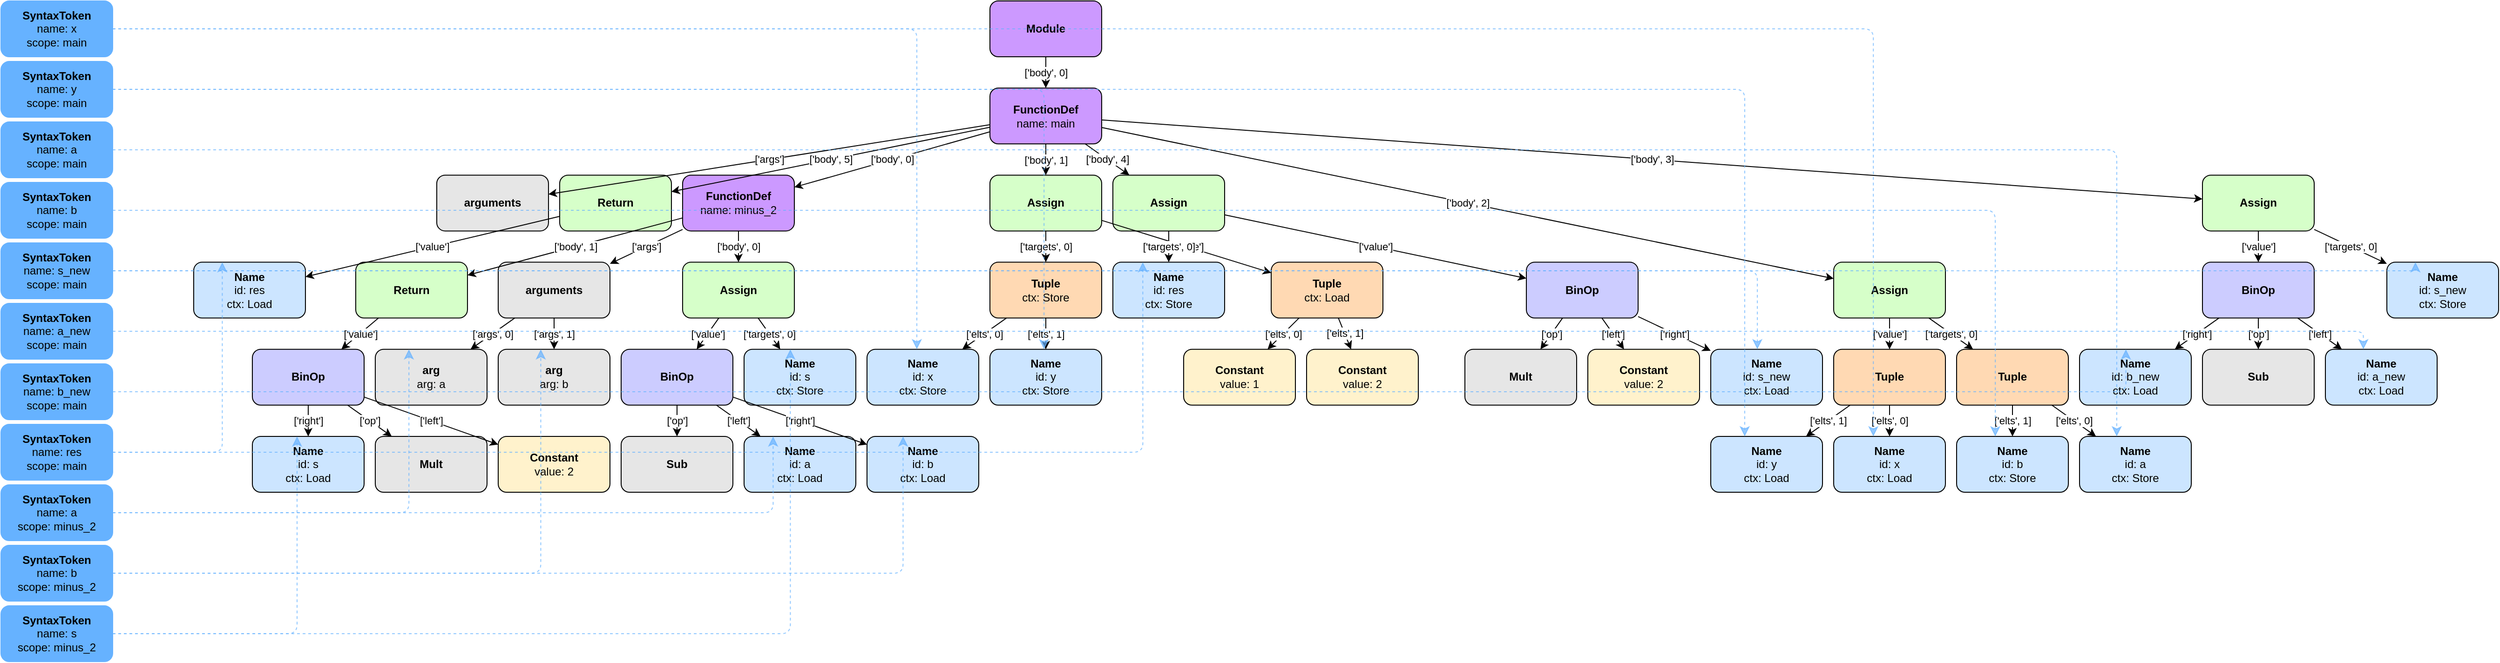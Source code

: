 <?xml version="1.0" ?>
<mxfile>
	<diagram id="code-graph" name="Page-1">
		<mxGraphModel dx="422" dy="816" grid="1" gridSize="10" guides="1" tooltips="1" connect="1" arrows="1" fold="1" page="1" pageScale="1" pageWidth="850" pageHeight="1100" math="0" shadow="0">
			<root>
				<mxCell id="0"/>
				<mxCell id="1" parent="0"/>
				<mxCell id="6088987344" value="&lt;b&gt;Module&lt;/b&gt;" style="whiteSpace=wrap;html=1;rounded=1;fillColor=#CC99FF;strokeColor=#000000" parent="1" vertex="1">
					<mxGeometry x="911.98" y="0.0" width="120" height="60" as="geometry"/>
				</mxCell>
				<mxCell id="6088990608" value="&lt;b&gt;FunctionDef&lt;/b&gt;&lt;br&gt;name: main" style="whiteSpace=wrap;html=1;rounded=1;fillColor=#CC99FF;strokeColor=#000000" parent="1" vertex="1">
					<mxGeometry x="911.98" y="93.6" width="120" height="60" as="geometry"/>
				</mxCell>
				<mxCell id="6088994016" value="&lt;b&gt;arguments&lt;/b&gt;" style="whiteSpace=wrap;html=1;rounded=1;fillColor=#E6E6E6;strokeColor=#000000" parent="1" vertex="1">
					<mxGeometry x="317.98" y="187.2" width="120" height="60" as="geometry"/>
				</mxCell>
				<mxCell id="6088994160" value="&lt;b&gt;FunctionDef&lt;/b&gt;&lt;br&gt;name: minus_2" style="whiteSpace=wrap;html=1;rounded=1;fillColor=#CC99FF;strokeColor=#000000" parent="1" vertex="1">
					<mxGeometry x="581.98" y="187.2" width="120" height="60" as="geometry"/>
				</mxCell>
				<mxCell id="6088987488" value="&lt;b&gt;arguments&lt;/b&gt;" style="whiteSpace=wrap;html=1;rounded=1;fillColor=#E6E6E6;strokeColor=#000000" parent="1" vertex="1">
					<mxGeometry x="383.98" y="280.8" width="120" height="60" as="geometry"/>
				</mxCell>
				<mxCell id="6088994832" value="&lt;b&gt;arg&lt;/b&gt;&lt;br&gt;arg: a" style="whiteSpace=wrap;html=1;rounded=1;fillColor=#E6E6E6;strokeColor=#000000" parent="1" vertex="1">
					<mxGeometry x="251.98" y="374.4" width="120" height="60" as="geometry"/>
				</mxCell>
				<mxCell id="6088988880" value="&lt;b&gt;arg&lt;/b&gt;&lt;br&gt;arg: b" style="whiteSpace=wrap;html=1;rounded=1;fillColor=#E6E6E6;strokeColor=#000000" parent="1" vertex="1">
					<mxGeometry x="383.98" y="374.4" width="120" height="60" as="geometry"/>
				</mxCell>
				<mxCell id="6088991040" value="&lt;b&gt;Assign&lt;/b&gt;" style="whiteSpace=wrap;html=1;rounded=1;fillColor=#D6FFC9;strokeColor=#000000" parent="1" vertex="1">
					<mxGeometry x="581.98" y="280.8" width="120" height="60" as="geometry"/>
				</mxCell>
				<mxCell id="6088989360" value="&lt;b&gt;Name&lt;/b&gt;&lt;br&gt;id: s&lt;br&gt;ctx: Store" style="whiteSpace=wrap;html=1;rounded=1;fillColor=#CCE5FF;strokeColor=#000000" parent="1" vertex="1">
					<mxGeometry x="647.98" y="374.4" width="120" height="60" as="geometry"/>
				</mxCell>
				<mxCell id="6088988448" value="&lt;b&gt;BinOp&lt;/b&gt;" style="whiteSpace=wrap;html=1;rounded=1;fillColor=#CCCCFF;strokeColor=#000000" parent="1" vertex="1">
					<mxGeometry x="515.98" y="374.4" width="120" height="60" as="geometry"/>
				</mxCell>
				<mxCell id="6088992672" value="&lt;b&gt;Name&lt;/b&gt;&lt;br&gt;id: a&lt;br&gt;ctx: Load" style="whiteSpace=wrap;html=1;rounded=1;fillColor=#CCE5FF;strokeColor=#000000" parent="1" vertex="1">
					<mxGeometry x="647.98" y="468.0" width="120" height="60" as="geometry"/>
				</mxCell>
				<mxCell id="6088987872" value="&lt;b&gt;Sub&lt;/b&gt;" style="whiteSpace=wrap;html=1;rounded=1;fillColor=#E6E6E6;strokeColor=#000000" parent="1" vertex="1">
					<mxGeometry x="515.98" y="468.0" width="120" height="60" as="geometry"/>
				</mxCell>
				<mxCell id="6088991664" value="&lt;b&gt;Name&lt;/b&gt;&lt;br&gt;id: b&lt;br&gt;ctx: Load" style="whiteSpace=wrap;html=1;rounded=1;fillColor=#CCE5FF;strokeColor=#000000" parent="1" vertex="1">
					<mxGeometry x="779.98" y="468.0" width="120" height="60" as="geometry"/>
				</mxCell>
				<mxCell id="6088988928" value="&lt;b&gt;Return&lt;/b&gt;" style="whiteSpace=wrap;html=1;rounded=1;fillColor=#D6FFC9;strokeColor=#000000" parent="1" vertex="1">
					<mxGeometry x="230.98" y="280.8" width="120" height="60" as="geometry"/>
				</mxCell>
				<mxCell id="6088987584" value="&lt;b&gt;BinOp&lt;/b&gt;" style="whiteSpace=wrap;html=1;rounded=1;fillColor=#CCCCFF;strokeColor=#000000" parent="1" vertex="1">
					<mxGeometry x="119.98" y="374.4" width="120" height="60" as="geometry"/>
				</mxCell>
				<mxCell id="6088992384" value="&lt;b&gt;Constant&lt;/b&gt;&lt;br&gt;value: 2" style="whiteSpace=wrap;html=1;rounded=1;fillColor=#FFF2CC;strokeColor=#000000" parent="1" vertex="1">
					<mxGeometry x="383.98" y="468.0" width="120" height="60" as="geometry"/>
				</mxCell>
				<mxCell id="6091150320" value="&lt;b&gt;Mult&lt;/b&gt;" style="whiteSpace=wrap;html=1;rounded=1;fillColor=#E6E6E6;strokeColor=#000000" parent="1" vertex="1">
					<mxGeometry x="251.98" y="468.0" width="120" height="60" as="geometry"/>
				</mxCell>
				<mxCell id="6088989408" value="&lt;b&gt;Name&lt;/b&gt;&lt;br&gt;id: s&lt;br&gt;ctx: Load" style="whiteSpace=wrap;html=1;rounded=1;fillColor=#CCE5FF;strokeColor=#000000" parent="1" vertex="1">
					<mxGeometry x="119.98" y="468.0" width="120" height="60" as="geometry"/>
				</mxCell>
				<mxCell id="6088994784" value="&lt;b&gt;Assign&lt;/b&gt;" style="whiteSpace=wrap;html=1;rounded=1;fillColor=#D6FFC9;strokeColor=#000000" parent="1" vertex="1">
					<mxGeometry x="911.98" y="187.2" width="120" height="60" as="geometry"/>
				</mxCell>
				<mxCell id="6088994880" value="&lt;b&gt;Tuple&lt;/b&gt;&lt;br&gt;ctx: Store" style="whiteSpace=wrap;html=1;rounded=1;fillColor=#FFD9B3;strokeColor=#000000" parent="1" vertex="1">
					<mxGeometry x="911.98" y="280.8" width="120" height="60" as="geometry"/>
				</mxCell>
				<mxCell id="6090391168" value="&lt;b&gt;Name&lt;/b&gt;&lt;br&gt;id: x&lt;br&gt;ctx: Store" style="whiteSpace=wrap;html=1;rounded=1;fillColor=#CCE5FF;strokeColor=#000000" parent="1" vertex="1">
					<mxGeometry x="779.98" y="374.4" width="120" height="60" as="geometry"/>
				</mxCell>
				<mxCell id="6090390784" value="&lt;b&gt;Name&lt;/b&gt;&lt;br&gt;id: y&lt;br&gt;ctx: Store" style="whiteSpace=wrap;html=1;rounded=1;fillColor=#CCE5FF;strokeColor=#000000" parent="1" vertex="1">
					<mxGeometry x="911.98" y="374.4" width="120" height="60" as="geometry"/>
				</mxCell>
				<mxCell id="6088988784" value="&lt;b&gt;Tuple&lt;/b&gt;&lt;br&gt;ctx: Load" style="whiteSpace=wrap;html=1;rounded=1;fillColor=#FFD9B3;strokeColor=#000000" parent="1" vertex="1">
					<mxGeometry x="1214.0" y="280.8" width="120" height="60" as="geometry"/>
				</mxCell>
				<mxCell id="6090389296" value="&lt;b&gt;Constant&lt;/b&gt;&lt;br&gt;value: 1" style="whiteSpace=wrap;html=1;rounded=1;fillColor=#FFF2CC;strokeColor=#000000" parent="1" vertex="1">
					<mxGeometry x="1120.0" y="374.4" width="120" height="60" as="geometry"/>
				</mxCell>
				<mxCell id="6090390640" value="&lt;b&gt;Constant&lt;/b&gt;&lt;br&gt;value: 2" style="whiteSpace=wrap;html=1;rounded=1;fillColor=#FFF2CC;strokeColor=#000000" parent="1" vertex="1">
					<mxGeometry x="1252.0" y="374.4" width="120" height="60" as="geometry"/>
				</mxCell>
				<mxCell id="6099188128" value="&lt;b&gt;Assign&lt;/b&gt;" style="whiteSpace=wrap;html=1;rounded=1;fillColor=#D6FFC9;strokeColor=#000000" parent="1" vertex="1">
					<mxGeometry x="1818.0" y="280.8" width="120" height="60" as="geometry"/>
				</mxCell>
				<mxCell id="6102167280" value="&lt;b&gt;Tuple&lt;/b&gt;" style="whiteSpace=wrap;html=1;rounded=1;fillColor=#FFD9B3;strokeColor=#000000" parent="1" vertex="1">
					<mxGeometry x="1950.0" y="374.4" width="120" height="60" as="geometry"/>
				</mxCell>
				<mxCell id="6099188704" value="&lt;b&gt;Name&lt;/b&gt;&lt;br&gt;id: a&lt;br&gt;ctx: Store" style="whiteSpace=wrap;html=1;rounded=1;fillColor=#CCE5FF;strokeColor=#000000" parent="1" vertex="1">
					<mxGeometry x="2082.0" y="468.0" width="120" height="60" as="geometry"/>
				</mxCell>
				<mxCell id="6099188944" value="&lt;b&gt;Name&lt;/b&gt;&lt;br&gt;id: b&lt;br&gt;ctx: Store" style="whiteSpace=wrap;html=1;rounded=1;fillColor=#CCE5FF;strokeColor=#000000" parent="1" vertex="1">
					<mxGeometry x="1950.0" y="468.0" width="120" height="60" as="geometry"/>
				</mxCell>
				<mxCell id="6099188224" value="&lt;b&gt;Tuple&lt;/b&gt;" style="whiteSpace=wrap;html=1;rounded=1;fillColor=#FFD9B3;strokeColor=#000000" parent="1" vertex="1">
					<mxGeometry x="1818.0" y="374.4" width="120" height="60" as="geometry"/>
				</mxCell>
				<mxCell id="6090460704" value="&lt;b&gt;Name&lt;/b&gt;&lt;br&gt;id: x&lt;br&gt;ctx: Load" style="whiteSpace=wrap;html=1;rounded=1;fillColor=#CCE5FF;strokeColor=#000000" parent="1" vertex="1">
					<mxGeometry x="1818.0" y="468.0" width="120" height="60" as="geometry"/>
				</mxCell>
				<mxCell id="6090459552" value="&lt;b&gt;Name&lt;/b&gt;&lt;br&gt;id: y&lt;br&gt;ctx: Load" style="whiteSpace=wrap;html=1;rounded=1;fillColor=#CCE5FF;strokeColor=#000000" parent="1" vertex="1">
					<mxGeometry x="1686.0" y="468.0" width="120" height="60" as="geometry"/>
				</mxCell>
				<mxCell id="6099188608" value="&lt;b&gt;Assign&lt;/b&gt;" style="whiteSpace=wrap;html=1;rounded=1;fillColor=#D6FFC9;strokeColor=#000000" parent="1" vertex="1">
					<mxGeometry x="2214.0" y="187.2" width="120" height="60" as="geometry"/>
				</mxCell>
				<mxCell id="6099188656" value="&lt;b&gt;Name&lt;/b&gt;&lt;br&gt;id: s_new&lt;br&gt;ctx: Store" style="whiteSpace=wrap;html=1;rounded=1;fillColor=#CCE5FF;strokeColor=#000000" parent="1" vertex="1">
					<mxGeometry x="2412.0" y="280.8" width="120" height="60" as="geometry"/>
				</mxCell>
				<mxCell id="6099189280" value="&lt;b&gt;BinOp&lt;/b&gt;" style="whiteSpace=wrap;html=1;rounded=1;fillColor=#CCCCFF;strokeColor=#000000" parent="1" vertex="1">
					<mxGeometry x="2214.0" y="280.8" width="120" height="60" as="geometry"/>
				</mxCell>
				<mxCell id="6093810720" value="&lt;b&gt;Name&lt;/b&gt;&lt;br&gt;id: a_new&lt;br&gt;ctx: Load" style="whiteSpace=wrap;html=1;rounded=1;fillColor=#CCE5FF;strokeColor=#000000" parent="1" vertex="1">
					<mxGeometry x="2346.0" y="374.4" width="120" height="60" as="geometry"/>
				</mxCell>
				<mxCell id="6093809328" value="&lt;b&gt;Sub&lt;/b&gt;" style="whiteSpace=wrap;html=1;rounded=1;fillColor=#E6E6E6;strokeColor=#000000" parent="1" vertex="1">
					<mxGeometry x="2214.0" y="374.4" width="120" height="60" as="geometry"/>
				</mxCell>
				<mxCell id="5365761504" value="&lt;b&gt;Name&lt;/b&gt;&lt;br&gt;id: b_new&lt;br&gt;ctx: Load" style="whiteSpace=wrap;html=1;rounded=1;fillColor=#CCE5FF;strokeColor=#000000" parent="1" vertex="1">
					<mxGeometry x="2082.0" y="374.4" width="120" height="60" as="geometry"/>
				</mxCell>
				<mxCell id="6088988640" value="&lt;b&gt;Assign&lt;/b&gt;" style="whiteSpace=wrap;html=1;rounded=1;fillColor=#D6FFC9;strokeColor=#000000" parent="1" vertex="1">
					<mxGeometry x="1044.0" y="187.2" width="120" height="60" as="geometry"/>
				</mxCell>
				<mxCell id="6090274464" value="&lt;b&gt;Name&lt;/b&gt;&lt;br&gt;id: res&lt;br&gt;ctx: Store" style="whiteSpace=wrap;html=1;rounded=1;fillColor=#CCE5FF;strokeColor=#000000" parent="1" vertex="1">
					<mxGeometry x="1044.0" y="280.8" width="120" height="60" as="geometry"/>
				</mxCell>
				<mxCell id="5366235488" value="&lt;b&gt;BinOp&lt;/b&gt;" style="whiteSpace=wrap;html=1;rounded=1;fillColor=#CCCCFF;strokeColor=#000000" parent="1" vertex="1">
					<mxGeometry x="1488.0" y="280.8" width="120" height="60" as="geometry"/>
				</mxCell>
				<mxCell id="6093808512" value="&lt;b&gt;Constant&lt;/b&gt;&lt;br&gt;value: 2" style="whiteSpace=wrap;html=1;rounded=1;fillColor=#FFF2CC;strokeColor=#000000" parent="1" vertex="1">
					<mxGeometry x="1554.0" y="374.4" width="120" height="60" as="geometry"/>
				</mxCell>
				<mxCell id="4823540656" value="&lt;b&gt;Mult&lt;/b&gt;" style="whiteSpace=wrap;html=1;rounded=1;fillColor=#E6E6E6;strokeColor=#000000" parent="1" vertex="1">
					<mxGeometry x="1422.0" y="374.4" width="120" height="60" as="geometry"/>
				</mxCell>
				<mxCell id="5365760208" value="&lt;b&gt;Name&lt;/b&gt;&lt;br&gt;id: s_new&lt;br&gt;ctx: Load" style="whiteSpace=wrap;html=1;rounded=1;fillColor=#CCE5FF;strokeColor=#000000" parent="1" vertex="1">
					<mxGeometry x="1686.0" y="374.4" width="120" height="60" as="geometry"/>
				</mxCell>
				<mxCell id="6088988400" value="&lt;b&gt;Return&lt;/b&gt;" style="whiteSpace=wrap;html=1;rounded=1;fillColor=#D6FFC9;strokeColor=#000000" parent="1" vertex="1">
					<mxGeometry x="449.98" y="187.2" width="120" height="60" as="geometry"/>
				</mxCell>
				<mxCell id="6090460656" value="&lt;b&gt;Name&lt;/b&gt;&lt;br&gt;id: res&lt;br&gt;ctx: Load" style="whiteSpace=wrap;html=1;rounded=1;fillColor=#CCE5FF;strokeColor=#000000" parent="1" vertex="1">
					<mxGeometry x="56.981" y="280.8" width="120" height="60" as="geometry"/>
				</mxCell>
				<mxCell id="6088987344_6088990608" value="['body', 0]" style="endArrow=classic;html=1;strokeColor=#000000" parent="1" source="6088987344" target="6088990608" edge="1">
					<mxGeometry width="50" height="50" relative="1" as="geometry">
						<mxPoint x="400" y="440" as="sourcePoint"/>
						<mxPoint x="450" y="390" as="targetPoint"/>
					</mxGeometry>
				</mxCell>
				<mxCell id="6088990608_6088994016" value="['args']" style="endArrow=classic;html=1;strokeColor=#000000" parent="1" source="6088990608" target="6088994016" edge="1">
					<mxGeometry width="50" height="50" relative="1" as="geometry">
						<mxPoint x="400" y="440" as="sourcePoint"/>
						<mxPoint x="450" y="390" as="targetPoint"/>
					</mxGeometry>
				</mxCell>
				<mxCell id="6088990608_6088994160" value="['body', 0]" style="endArrow=classic;html=1;strokeColor=#000000" parent="1" source="6088990608" target="6088994160" edge="1">
					<mxGeometry width="50" height="50" relative="1" as="geometry">
						<mxPoint x="400" y="440" as="sourcePoint"/>
						<mxPoint x="450" y="390" as="targetPoint"/>
					</mxGeometry>
				</mxCell>
				<mxCell id="6088994160_6088987488" value="['args']" style="endArrow=classic;html=1;strokeColor=#000000" parent="1" source="6088994160" target="6088987488" edge="1">
					<mxGeometry width="50" height="50" relative="1" as="geometry">
						<mxPoint x="400" y="440" as="sourcePoint"/>
						<mxPoint x="450" y="390" as="targetPoint"/>
					</mxGeometry>
				</mxCell>
				<mxCell id="6088987488_6088994832" value="['args', 0]" style="endArrow=classic;html=1;strokeColor=#000000" parent="1" source="6088987488" target="6088994832" edge="1">
					<mxGeometry width="50" height="50" relative="1" as="geometry">
						<mxPoint x="400" y="440" as="sourcePoint"/>
						<mxPoint x="450" y="390" as="targetPoint"/>
					</mxGeometry>
				</mxCell>
				<mxCell id="6088987488_6088988880" value="['args', 1]" style="endArrow=classic;html=1;strokeColor=#000000" parent="1" source="6088987488" target="6088988880" edge="1">
					<mxGeometry width="50" height="50" relative="1" as="geometry">
						<mxPoint x="400" y="440" as="sourcePoint"/>
						<mxPoint x="450" y="390" as="targetPoint"/>
					</mxGeometry>
				</mxCell>
				<mxCell id="6088994160_6088991040" value="['body', 0]" style="endArrow=classic;html=1;strokeColor=#000000" parent="1" source="6088994160" target="6088991040" edge="1">
					<mxGeometry width="50" height="50" relative="1" as="geometry">
						<mxPoint x="400" y="440" as="sourcePoint"/>
						<mxPoint x="450" y="390" as="targetPoint"/>
					</mxGeometry>
				</mxCell>
				<mxCell id="6088991040_6088989360" value="['targets', 0]" style="endArrow=classic;html=1;strokeColor=#000000" parent="1" source="6088991040" target="6088989360" edge="1">
					<mxGeometry width="50" height="50" relative="1" as="geometry">
						<mxPoint x="400" y="440" as="sourcePoint"/>
						<mxPoint x="450" y="390" as="targetPoint"/>
					</mxGeometry>
				</mxCell>
				<mxCell id="6088991040_6088988448" value="['value']" style="endArrow=classic;html=1;strokeColor=#000000" parent="1" source="6088991040" target="6088988448" edge="1">
					<mxGeometry width="50" height="50" relative="1" as="geometry">
						<mxPoint x="400" y="440" as="sourcePoint"/>
						<mxPoint x="450" y="390" as="targetPoint"/>
					</mxGeometry>
				</mxCell>
				<mxCell id="6088988448_6088992672" value="['left']" style="endArrow=classic;html=1;strokeColor=#000000" parent="1" source="6088988448" target="6088992672" edge="1">
					<mxGeometry width="50" height="50" relative="1" as="geometry">
						<mxPoint x="400" y="440" as="sourcePoint"/>
						<mxPoint x="450" y="390" as="targetPoint"/>
					</mxGeometry>
				</mxCell>
				<mxCell id="6088988448_6088987872" value="['op']" style="endArrow=classic;html=1;strokeColor=#000000" parent="1" source="6088988448" target="6088987872" edge="1">
					<mxGeometry width="50" height="50" relative="1" as="geometry">
						<mxPoint x="400" y="440" as="sourcePoint"/>
						<mxPoint x="450" y="390" as="targetPoint"/>
					</mxGeometry>
				</mxCell>
				<mxCell id="6088988448_6088991664" value="['right']" style="endArrow=classic;html=1;strokeColor=#000000" parent="1" source="6088988448" target="6088991664" edge="1">
					<mxGeometry width="50" height="50" relative="1" as="geometry">
						<mxPoint x="400" y="440" as="sourcePoint"/>
						<mxPoint x="450" y="390" as="targetPoint"/>
					</mxGeometry>
				</mxCell>
				<mxCell id="6088994160_6088988928" value="['body', 1]" style="endArrow=classic;html=1;strokeColor=#000000" parent="1" source="6088994160" target="6088988928" edge="1">
					<mxGeometry width="50" height="50" relative="1" as="geometry">
						<mxPoint x="400" y="440" as="sourcePoint"/>
						<mxPoint x="450" y="390" as="targetPoint"/>
					</mxGeometry>
				</mxCell>
				<mxCell id="6088988928_6088987584" value="['value']" style="endArrow=classic;html=1;strokeColor=#000000" parent="1" source="6088988928" target="6088987584" edge="1">
					<mxGeometry width="50" height="50" relative="1" as="geometry">
						<mxPoint x="400" y="440" as="sourcePoint"/>
						<mxPoint x="450" y="390" as="targetPoint"/>
					</mxGeometry>
				</mxCell>
				<mxCell id="6088987584_6088992384" value="['left']" style="endArrow=classic;html=1;strokeColor=#000000" parent="1" source="6088987584" target="6088992384" edge="1">
					<mxGeometry width="50" height="50" relative="1" as="geometry">
						<mxPoint x="400" y="440" as="sourcePoint"/>
						<mxPoint x="450" y="390" as="targetPoint"/>
					</mxGeometry>
				</mxCell>
				<mxCell id="6088987584_6091150320" value="['op']" style="endArrow=classic;html=1;strokeColor=#000000" parent="1" source="6088987584" target="6091150320" edge="1">
					<mxGeometry width="50" height="50" relative="1" as="geometry">
						<mxPoint x="400" y="440" as="sourcePoint"/>
						<mxPoint x="450" y="390" as="targetPoint"/>
					</mxGeometry>
				</mxCell>
				<mxCell id="6088987584_6088989408" value="['right']" style="endArrow=classic;html=1;strokeColor=#000000" parent="1" source="6088987584" target="6088989408" edge="1">
					<mxGeometry width="50" height="50" relative="1" as="geometry">
						<mxPoint x="400" y="440" as="sourcePoint"/>
						<mxPoint x="450" y="390" as="targetPoint"/>
					</mxGeometry>
				</mxCell>
				<mxCell id="6088990608_6088994784" value="['body', 1]" style="endArrow=classic;html=1;strokeColor=#000000" parent="1" source="6088990608" target="6088994784" edge="1">
					<mxGeometry width="50" height="50" relative="1" as="geometry">
						<mxPoint x="400" y="440" as="sourcePoint"/>
						<mxPoint x="450" y="390" as="targetPoint"/>
					</mxGeometry>
				</mxCell>
				<mxCell id="6088994784_6088994880" value="['targets', 0]" style="endArrow=classic;html=1;strokeColor=#000000" parent="1" source="6088994784" target="6088994880" edge="1">
					<mxGeometry width="50" height="50" relative="1" as="geometry">
						<mxPoint x="400" y="440" as="sourcePoint"/>
						<mxPoint x="450" y="390" as="targetPoint"/>
					</mxGeometry>
				</mxCell>
				<mxCell id="6088994880_6090391168" value="['elts', 0]" style="endArrow=classic;html=1;strokeColor=#000000" parent="1" source="6088994880" target="6090391168" edge="1">
					<mxGeometry width="50" height="50" relative="1" as="geometry">
						<mxPoint x="400" y="440" as="sourcePoint"/>
						<mxPoint x="450" y="390" as="targetPoint"/>
					</mxGeometry>
				</mxCell>
				<mxCell id="6088994880_6090390784" value="['elts', 1]" style="endArrow=classic;html=1;strokeColor=#000000" parent="1" source="6088994880" target="6090390784" edge="1">
					<mxGeometry width="50" height="50" relative="1" as="geometry">
						<mxPoint x="400" y="440" as="sourcePoint"/>
						<mxPoint x="450" y="390" as="targetPoint"/>
					</mxGeometry>
				</mxCell>
				<mxCell id="6088994784_6088988784" value="['value']" style="endArrow=classic;html=1;strokeColor=#000000" parent="1" source="6088994784" target="6088988784" edge="1">
					<mxGeometry width="50" height="50" relative="1" as="geometry">
						<mxPoint x="400" y="440" as="sourcePoint"/>
						<mxPoint x="450" y="390" as="targetPoint"/>
					</mxGeometry>
				</mxCell>
				<mxCell id="6088988784_6090389296" value="['elts', 0]" style="endArrow=classic;html=1;strokeColor=#000000" parent="1" source="6088988784" target="6090389296" edge="1">
					<mxGeometry width="50" height="50" relative="1" as="geometry">
						<mxPoint x="400" y="440" as="sourcePoint"/>
						<mxPoint x="450" y="390" as="targetPoint"/>
					</mxGeometry>
				</mxCell>
				<mxCell id="6088988784_6090390640" value="['elts', 1]" style="endArrow=classic;html=1;strokeColor=#000000" parent="1" source="6088988784" target="6090390640" edge="1">
					<mxGeometry width="50" height="50" relative="1" as="geometry">
						<mxPoint x="400" y="440" as="sourcePoint"/>
						<mxPoint x="450" y="390" as="targetPoint"/>
					</mxGeometry>
				</mxCell>
				<mxCell id="6088990608_6099188128" value="['body', 2]" style="endArrow=classic;html=1;strokeColor=#000000" parent="1" source="6088990608" target="6099188128" edge="1">
					<mxGeometry width="50" height="50" relative="1" as="geometry">
						<mxPoint x="400" y="440" as="sourcePoint"/>
						<mxPoint x="450" y="390" as="targetPoint"/>
					</mxGeometry>
				</mxCell>
				<mxCell id="6099188128_6102167280" value="['targets', 0]" style="endArrow=classic;html=1;strokeColor=#000000" parent="1" source="6099188128" target="6102167280" edge="1">
					<mxGeometry width="50" height="50" relative="1" as="geometry">
						<mxPoint x="400" y="440" as="sourcePoint"/>
						<mxPoint x="450" y="390" as="targetPoint"/>
					</mxGeometry>
				</mxCell>
				<mxCell id="6102167280_6099188704" value="['elts', 0]" style="endArrow=classic;html=1;strokeColor=#000000" parent="1" source="6102167280" target="6099188704" edge="1">
					<mxGeometry width="50" height="50" relative="1" as="geometry">
						<mxPoint x="400" y="440" as="sourcePoint"/>
						<mxPoint x="450" y="390" as="targetPoint"/>
					</mxGeometry>
				</mxCell>
				<mxCell id="6102167280_6099188944" value="['elts', 1]" style="endArrow=classic;html=1;strokeColor=#000000" parent="1" source="6102167280" target="6099188944" edge="1">
					<mxGeometry width="50" height="50" relative="1" as="geometry">
						<mxPoint x="400" y="440" as="sourcePoint"/>
						<mxPoint x="450" y="390" as="targetPoint"/>
					</mxGeometry>
				</mxCell>
				<mxCell id="6099188128_6099188224" value="['value']" style="endArrow=classic;html=1;strokeColor=#000000" parent="1" source="6099188128" target="6099188224" edge="1">
					<mxGeometry width="50" height="50" relative="1" as="geometry">
						<mxPoint x="400" y="440" as="sourcePoint"/>
						<mxPoint x="450" y="390" as="targetPoint"/>
					</mxGeometry>
				</mxCell>
				<mxCell id="6099188224_6090460704" value="['elts', 0]" style="endArrow=classic;html=1;strokeColor=#000000" parent="1" source="6099188224" target="6090460704" edge="1">
					<mxGeometry width="50" height="50" relative="1" as="geometry">
						<mxPoint x="400" y="440" as="sourcePoint"/>
						<mxPoint x="450" y="390" as="targetPoint"/>
					</mxGeometry>
				</mxCell>
				<mxCell id="6099188224_6090459552" value="['elts', 1]" style="endArrow=classic;html=1;strokeColor=#000000" parent="1" source="6099188224" target="6090459552" edge="1">
					<mxGeometry width="50" height="50" relative="1" as="geometry">
						<mxPoint x="400" y="440" as="sourcePoint"/>
						<mxPoint x="450" y="390" as="targetPoint"/>
					</mxGeometry>
				</mxCell>
				<mxCell id="6088990608_6099188608" value="['body', 3]" style="endArrow=classic;html=1;strokeColor=#000000" parent="1" source="6088990608" target="6099188608" edge="1">
					<mxGeometry width="50" height="50" relative="1" as="geometry">
						<mxPoint x="400" y="440" as="sourcePoint"/>
						<mxPoint x="450" y="390" as="targetPoint"/>
					</mxGeometry>
				</mxCell>
				<mxCell id="6099188608_6099188656" value="['targets', 0]" style="endArrow=classic;html=1;strokeColor=#000000" parent="1" source="6099188608" target="6099188656" edge="1">
					<mxGeometry width="50" height="50" relative="1" as="geometry">
						<mxPoint x="400" y="440" as="sourcePoint"/>
						<mxPoint x="450" y="390" as="targetPoint"/>
					</mxGeometry>
				</mxCell>
				<mxCell id="6099188608_6099189280" value="['value']" style="endArrow=classic;html=1;strokeColor=#000000" parent="1" source="6099188608" target="6099189280" edge="1">
					<mxGeometry width="50" height="50" relative="1" as="geometry">
						<mxPoint x="400" y="440" as="sourcePoint"/>
						<mxPoint x="450" y="390" as="targetPoint"/>
					</mxGeometry>
				</mxCell>
				<mxCell id="6099189280_6093810720" value="['left']" style="endArrow=classic;html=1;strokeColor=#000000" parent="1" source="6099189280" target="6093810720" edge="1">
					<mxGeometry width="50" height="50" relative="1" as="geometry">
						<mxPoint x="400" y="440" as="sourcePoint"/>
						<mxPoint x="450" y="390" as="targetPoint"/>
					</mxGeometry>
				</mxCell>
				<mxCell id="6099189280_6093809328" value="['op']" style="endArrow=classic;html=1;strokeColor=#000000" parent="1" source="6099189280" target="6093809328" edge="1">
					<mxGeometry width="50" height="50" relative="1" as="geometry">
						<mxPoint x="400" y="440" as="sourcePoint"/>
						<mxPoint x="450" y="390" as="targetPoint"/>
					</mxGeometry>
				</mxCell>
				<mxCell id="6099189280_5365761504" value="['right']" style="endArrow=classic;html=1;strokeColor=#000000" parent="1" source="6099189280" target="5365761504" edge="1">
					<mxGeometry width="50" height="50" relative="1" as="geometry">
						<mxPoint x="400" y="440" as="sourcePoint"/>
						<mxPoint x="450" y="390" as="targetPoint"/>
					</mxGeometry>
				</mxCell>
				<mxCell id="6088990608_6088988640" value="['body', 4]" style="endArrow=classic;html=1;strokeColor=#000000" parent="1" source="6088990608" target="6088988640" edge="1">
					<mxGeometry width="50" height="50" relative="1" as="geometry">
						<mxPoint x="400" y="440" as="sourcePoint"/>
						<mxPoint x="450" y="390" as="targetPoint"/>
					</mxGeometry>
				</mxCell>
				<mxCell id="6088988640_6090274464" value="['targets', 0]" style="endArrow=classic;html=1;strokeColor=#000000" parent="1" source="6088988640" target="6090274464" edge="1">
					<mxGeometry width="50" height="50" relative="1" as="geometry">
						<mxPoint x="400" y="440" as="sourcePoint"/>
						<mxPoint x="450" y="390" as="targetPoint"/>
					</mxGeometry>
				</mxCell>
				<mxCell id="6088988640_5366235488" value="['value']" style="endArrow=classic;html=1;strokeColor=#000000" parent="1" source="6088988640" target="5366235488" edge="1">
					<mxGeometry width="50" height="50" relative="1" as="geometry">
						<mxPoint x="400" y="440" as="sourcePoint"/>
						<mxPoint x="450" y="390" as="targetPoint"/>
					</mxGeometry>
				</mxCell>
				<mxCell id="5366235488_6093808512" value="['left']" style="endArrow=classic;html=1;strokeColor=#000000" parent="1" source="5366235488" target="6093808512" edge="1">
					<mxGeometry width="50" height="50" relative="1" as="geometry">
						<mxPoint x="400" y="440" as="sourcePoint"/>
						<mxPoint x="450" y="390" as="targetPoint"/>
					</mxGeometry>
				</mxCell>
				<mxCell id="5366235488_4823540656" value="['op']" style="endArrow=classic;html=1;strokeColor=#000000" parent="1" source="5366235488" target="4823540656" edge="1">
					<mxGeometry width="50" height="50" relative="1" as="geometry">
						<mxPoint x="400" y="440" as="sourcePoint"/>
						<mxPoint x="450" y="390" as="targetPoint"/>
					</mxGeometry>
				</mxCell>
				<mxCell id="5366235488_5365760208" value="['right']" style="endArrow=classic;html=1;strokeColor=#000000" parent="1" source="5366235488" target="5365760208" edge="1">
					<mxGeometry width="50" height="50" relative="1" as="geometry">
						<mxPoint x="400" y="440" as="sourcePoint"/>
						<mxPoint x="450" y="390" as="targetPoint"/>
					</mxGeometry>
				</mxCell>
				<mxCell id="6088990608_6088988400" value="['body', 5]" style="endArrow=classic;html=1;strokeColor=#000000" parent="1" source="6088990608" target="6088988400" edge="1">
					<mxGeometry width="50" height="50" relative="1" as="geometry">
						<mxPoint x="400" y="440" as="sourcePoint"/>
						<mxPoint x="450" y="390" as="targetPoint"/>
					</mxGeometry>
				</mxCell>
				<mxCell id="6088988400_6090460656" value="['value']" style="endArrow=classic;html=1;strokeColor=#000000" parent="1" source="6088988400" target="6090460656" edge="1">
					<mxGeometry width="50" height="50" relative="1" as="geometry">
						<mxPoint x="400" y="440" as="sourcePoint"/>
						<mxPoint x="450" y="390" as="targetPoint"/>
					</mxGeometry>
				</mxCell>
				<mxCell id="stx_x_6088990608" value="&lt;b&gt;SyntaxToken&lt;/b&gt;&lt;br&gt;name: x&lt;br&gt;scope: main" style="whiteSpace=wrap;html=1;rounded=1;fillColor=#66B2FF;strokeColor=#66B2FF" parent="1" vertex="1">
					<mxGeometry x="-150" y="0.0" width="120" height="60" as="geometry"/>
				</mxCell>
				<mxCell id="stx_y_6088990608" value="&lt;b&gt;SyntaxToken&lt;/b&gt;&lt;br&gt;name: y&lt;br&gt;scope: main" style="whiteSpace=wrap;html=1;rounded=1;fillColor=#66B2FF;strokeColor=#66B2FF" parent="1" vertex="1">
					<mxGeometry x="-150" y="65.0" width="120" height="60" as="geometry"/>
				</mxCell>
				<mxCell id="stx_a_6088990608" value="&lt;b&gt;SyntaxToken&lt;/b&gt;&lt;br&gt;name: a&lt;br&gt;scope: main" style="whiteSpace=wrap;html=1;rounded=1;fillColor=#66B2FF;strokeColor=#66B2FF" parent="1" vertex="1">
					<mxGeometry x="-150" y="130.0" width="120" height="60" as="geometry"/>
				</mxCell>
				<mxCell id="stx_b_6088990608" value="&lt;b&gt;SyntaxToken&lt;/b&gt;&lt;br&gt;name: b&lt;br&gt;scope: main" style="whiteSpace=wrap;html=1;rounded=1;fillColor=#66B2FF;strokeColor=#66B2FF" parent="1" vertex="1">
					<mxGeometry x="-150" y="195.0" width="120" height="60" as="geometry"/>
				</mxCell>
				<mxCell id="stx_s_new_6088990608" value="&lt;b&gt;SyntaxToken&lt;/b&gt;&lt;br&gt;name: s_new&lt;br&gt;scope: main" style="whiteSpace=wrap;html=1;rounded=1;fillColor=#66B2FF;strokeColor=#66B2FF" parent="1" vertex="1">
					<mxGeometry x="-150" y="260.0" width="120" height="60" as="geometry"/>
				</mxCell>
				<mxCell id="stx_a_new_6088990608" value="&lt;b&gt;SyntaxToken&lt;/b&gt;&lt;br&gt;name: a_new&lt;br&gt;scope: main" style="whiteSpace=wrap;html=1;rounded=1;fillColor=#66B2FF;strokeColor=#66B2FF" parent="1" vertex="1">
					<mxGeometry x="-150" y="325.0" width="120" height="60" as="geometry"/>
				</mxCell>
				<mxCell id="stx_b_new_6088990608" value="&lt;b&gt;SyntaxToken&lt;/b&gt;&lt;br&gt;name: b_new&lt;br&gt;scope: main" style="whiteSpace=wrap;html=1;rounded=1;fillColor=#66B2FF;strokeColor=#66B2FF" parent="1" vertex="1">
					<mxGeometry x="-150" y="390.0" width="120" height="60" as="geometry"/>
				</mxCell>
				<mxCell id="stx_res_6088990608" value="&lt;b&gt;SyntaxToken&lt;/b&gt;&lt;br&gt;name: res&lt;br&gt;scope: main" style="whiteSpace=wrap;html=1;rounded=1;fillColor=#66B2FF;strokeColor=#66B2FF" parent="1" vertex="1">
					<mxGeometry x="-150" y="455.0" width="120" height="60" as="geometry"/>
				</mxCell>
				<mxCell id="stx_a_6088994160" value="&lt;b&gt;SyntaxToken&lt;/b&gt;&lt;br&gt;name: a&lt;br&gt;scope: minus_2" style="whiteSpace=wrap;html=1;rounded=1;fillColor=#66B2FF;strokeColor=#66B2FF" parent="1" vertex="1">
					<mxGeometry x="-150" y="520.0" width="120" height="60" as="geometry"/>
				</mxCell>
				<mxCell id="stx_b_6088994160" value="&lt;b&gt;SyntaxToken&lt;/b&gt;&lt;br&gt;name: b&lt;br&gt;scope: minus_2" style="whiteSpace=wrap;html=1;rounded=1;fillColor=#66B2FF;strokeColor=#66B2FF" parent="1" vertex="1">
					<mxGeometry x="-150" y="585.0" width="120" height="60" as="geometry"/>
				</mxCell>
				<mxCell id="stx_s_6088994160" value="&lt;b&gt;SyntaxToken&lt;/b&gt;&lt;br&gt;name: s&lt;br&gt;scope: minus_2" style="whiteSpace=wrap;html=1;rounded=1;fillColor=#66B2FF;strokeColor=#66B2FF" parent="1" vertex="1">
					<mxGeometry x="-150" y="650.0" width="120" height="60" as="geometry"/>
				</mxCell>
				<mxCell id="stx_x_6088990608_6090391168" value="" style="edgeStyle=segmentEdgeStyle;endArrow=classic;html=1;rounded=1;endSize=8;startSize=8;entryX=0.446;entryY=0;entryDx=0;entryDy=0;opacity=70;shadow=0;dashed=1;jumpSize=6;strokeColor=#66B2FF" parent="1" source="stx_x_6088990608" target="6090391168" edge="1">
					<mxGeometry width="50" height="50" relative="1" as="geometry">
						<mxPoint x="400" y="440" as="sourcePoint"/>
						<mxPoint x="450" y="390" as="targetPoint"/>
					</mxGeometry>
				</mxCell>
				<mxCell id="stx_x_6088990608_6090460704" value="" style="edgeStyle=segmentEdgeStyle;endArrow=classic;html=1;rounded=1;endSize=8;startSize=8;entryX=0.355;entryY=0;entryDx=0;entryDy=0;opacity=70;shadow=0;dashed=1;jumpSize=6;strokeColor=#66B2FF" parent="1" source="stx_x_6088990608" target="6090460704" edge="1">
					<mxGeometry width="50" height="50" relative="1" as="geometry">
						<mxPoint x="400" y="440" as="sourcePoint"/>
						<mxPoint x="450" y="390" as="targetPoint"/>
					</mxGeometry>
				</mxCell>
				<mxCell id="stx_y_6088990608_6090390784" value="" style="edgeStyle=segmentEdgeStyle;endArrow=classic;html=1;rounded=1;endSize=8;startSize=8;entryX=0.484;entryY=0;entryDx=0;entryDy=0;opacity=70;shadow=0;dashed=1;jumpSize=6;strokeColor=#66B2FF" parent="1" source="stx_y_6088990608" target="6090390784" edge="1">
					<mxGeometry width="50" height="50" relative="1" as="geometry">
						<mxPoint x="400" y="440" as="sourcePoint"/>
						<mxPoint x="450" y="390" as="targetPoint"/>
					</mxGeometry>
				</mxCell>
				<mxCell id="stx_y_6088990608_6090459552" value="" style="edgeStyle=segmentEdgeStyle;endArrow=classic;html=1;rounded=1;endSize=8;startSize=8;entryX=0.304;entryY=0;entryDx=0;entryDy=0;opacity=70;shadow=0;dashed=1;jumpSize=6;strokeColor=#66B2FF" parent="1" source="stx_y_6088990608" target="6090459552" edge="1">
					<mxGeometry width="50" height="50" relative="1" as="geometry">
						<mxPoint x="400" y="440" as="sourcePoint"/>
						<mxPoint x="450" y="390" as="targetPoint"/>
					</mxGeometry>
				</mxCell>
				<mxCell id="stx_a_6088990608_6099188704" value="" style="edgeStyle=segmentEdgeStyle;endArrow=classic;html=1;rounded=1;endSize=8;startSize=8;entryX=0.333;entryY=0;entryDx=0;entryDy=0;opacity=70;shadow=0;dashed=1;jumpSize=6;strokeColor=#66B2FF" parent="1" source="stx_a_6088990608" target="6099188704" edge="1">
					<mxGeometry width="50" height="50" relative="1" as="geometry">
						<mxPoint x="400" y="440" as="sourcePoint"/>
						<mxPoint x="450" y="390" as="targetPoint"/>
					</mxGeometry>
				</mxCell>
				<mxCell id="stx_b_6088990608_6099188944" value="" style="edgeStyle=segmentEdgeStyle;endArrow=classic;html=1;rounded=1;endSize=8;startSize=8;entryX=0.346;entryY=0;entryDx=0;entryDy=0;opacity=70;shadow=0;dashed=1;jumpSize=6;strokeColor=#66B2FF" parent="1" source="stx_b_6088990608" target="6099188944" edge="1">
					<mxGeometry width="50" height="50" relative="1" as="geometry">
						<mxPoint x="400" y="440" as="sourcePoint"/>
						<mxPoint x="450" y="390" as="targetPoint"/>
					</mxGeometry>
				</mxCell>
				<mxCell id="stx_s_new_6088990608_6099188656" value="" style="edgeStyle=segmentEdgeStyle;endArrow=classic;html=1;rounded=1;endSize=8;startSize=8;entryX=0.256;entryY=0;entryDx=0;entryDy=0;opacity=70;shadow=0;dashed=1;jumpSize=6;strokeColor=#66B2FF" parent="1" source="stx_s_new_6088990608" target="6099188656" edge="1">
					<mxGeometry width="50" height="50" relative="1" as="geometry">
						<mxPoint x="400" y="440" as="sourcePoint"/>
						<mxPoint x="450" y="390" as="targetPoint"/>
					</mxGeometry>
				</mxCell>
				<mxCell id="stx_s_new_6088990608_5365760208" value="" style="edgeStyle=segmentEdgeStyle;endArrow=classic;html=1;rounded=1;endSize=8;startSize=8;entryX=0.417;entryY=0;entryDx=0;entryDy=0;opacity=70;shadow=0;dashed=1;jumpSize=6;strokeColor=#66B2FF" parent="1" source="stx_s_new_6088990608" target="5365760208" edge="1">
					<mxGeometry width="50" height="50" relative="1" as="geometry">
						<mxPoint x="400" y="440" as="sourcePoint"/>
						<mxPoint x="450" y="390" as="targetPoint"/>
					</mxGeometry>
				</mxCell>
				<mxCell id="stx_a_new_6088990608_6093810720" value="" style="edgeStyle=segmentEdgeStyle;endArrow=classic;html=1;rounded=1;endSize=8;startSize=8;entryX=0.34;entryY=0;entryDx=0;entryDy=0;opacity=70;shadow=0;dashed=1;jumpSize=6;strokeColor=#66B2FF" parent="1" source="stx_a_new_6088990608" target="6093810720" edge="1">
					<mxGeometry width="50" height="50" relative="1" as="geometry">
						<mxPoint x="400" y="440" as="sourcePoint"/>
						<mxPoint x="450" y="390" as="targetPoint"/>
					</mxGeometry>
				</mxCell>
				<mxCell id="stx_b_new_6088990608_5365761504" value="" style="edgeStyle=segmentEdgeStyle;endArrow=classic;html=1;rounded=1;endSize=8;startSize=8;entryX=0.415;entryY=0;entryDx=0;entryDy=0;opacity=70;shadow=0;dashed=1;jumpSize=6;strokeColor=#66B2FF" parent="1" source="stx_b_new_6088990608" target="5365761504" edge="1">
					<mxGeometry width="50" height="50" relative="1" as="geometry">
						<mxPoint x="400" y="440" as="sourcePoint"/>
						<mxPoint x="450" y="390" as="targetPoint"/>
					</mxGeometry>
				</mxCell>
				<mxCell id="stx_res_6088990608_6090274464" value="" style="edgeStyle=segmentEdgeStyle;endArrow=classic;html=1;rounded=1;endSize=8;startSize=8;entryX=0.268;entryY=0;entryDx=0;entryDy=0;opacity=70;shadow=0;dashed=1;jumpSize=6;strokeColor=#66B2FF" parent="1" source="stx_res_6088990608" target="6090274464" edge="1">
					<mxGeometry width="50" height="50" relative="1" as="geometry">
						<mxPoint x="400" y="440" as="sourcePoint"/>
						<mxPoint x="450" y="390" as="targetPoint"/>
					</mxGeometry>
				</mxCell>
				<mxCell id="stx_res_6088990608_6090460656" value="" style="edgeStyle=segmentEdgeStyle;endArrow=classic;html=1;rounded=1;endSize=8;startSize=8;entryX=0.256;entryY=0;entryDx=0;entryDy=0;opacity=70;shadow=0;dashed=1;jumpSize=6;strokeColor=#66B2FF" parent="1" source="stx_res_6088990608" target="6090460656" edge="1">
					<mxGeometry width="50" height="50" relative="1" as="geometry">
						<mxPoint x="400" y="440" as="sourcePoint"/>
						<mxPoint x="450" y="390" as="targetPoint"/>
					</mxGeometry>
				</mxCell>
				<mxCell id="stx_a_6088994160_6088994832" value="" style="edgeStyle=segmentEdgeStyle;endArrow=classic;html=1;rounded=1;endSize=8;startSize=8;entryX=0.301;entryY=0;entryDx=0;entryDy=0;opacity=70;shadow=0;dashed=1;jumpSize=6;strokeColor=#66B2FF" parent="1" source="stx_a_6088994160" target="6088994832" edge="1">
					<mxGeometry width="50" height="50" relative="1" as="geometry">
						<mxPoint x="400" y="440" as="sourcePoint"/>
						<mxPoint x="450" y="390" as="targetPoint"/>
					</mxGeometry>
				</mxCell>
				<mxCell id="stx_a_6088994160_6088992672" value="" style="edgeStyle=segmentEdgeStyle;endArrow=classic;html=1;rounded=1;endSize=8;startSize=8;entryX=0.26;entryY=0;entryDx=0;entryDy=0;opacity=70;shadow=0;dashed=1;jumpSize=6;strokeColor=#66B2FF" parent="1" source="stx_a_6088994160" target="6088992672" edge="1">
					<mxGeometry width="50" height="50" relative="1" as="geometry">
						<mxPoint x="400" y="440" as="sourcePoint"/>
						<mxPoint x="450" y="390" as="targetPoint"/>
					</mxGeometry>
				</mxCell>
				<mxCell id="stx_b_6088994160_6088988880" value="" style="edgeStyle=segmentEdgeStyle;endArrow=classic;html=1;rounded=1;endSize=8;startSize=8;entryX=0.381;entryY=0;entryDx=0;entryDy=0;opacity=70;shadow=0;dashed=1;jumpSize=6;strokeColor=#66B2FF" parent="1" source="stx_b_6088994160" target="6088988880" edge="1">
					<mxGeometry width="50" height="50" relative="1" as="geometry">
						<mxPoint x="400" y="440" as="sourcePoint"/>
						<mxPoint x="450" y="390" as="targetPoint"/>
					</mxGeometry>
				</mxCell>
				<mxCell id="stx_b_6088994160_6088991664" value="" style="edgeStyle=segmentEdgeStyle;endArrow=classic;html=1;rounded=1;endSize=8;startSize=8;entryX=0.323;entryY=0;entryDx=0;entryDy=0;opacity=70;shadow=0;dashed=1;jumpSize=6;strokeColor=#66B2FF" parent="1" source="stx_b_6088994160" target="6088991664" edge="1">
					<mxGeometry width="50" height="50" relative="1" as="geometry">
						<mxPoint x="400" y="440" as="sourcePoint"/>
						<mxPoint x="450" y="390" as="targetPoint"/>
					</mxGeometry>
				</mxCell>
				<mxCell id="stx_s_6088994160_6088989360" value="" style="edgeStyle=segmentEdgeStyle;endArrow=classic;html=1;rounded=1;endSize=8;startSize=8;entryX=0.414;entryY=0;entryDx=0;entryDy=0;opacity=70;shadow=0;dashed=1;jumpSize=6;strokeColor=#66B2FF" parent="1" source="stx_s_6088994160" target="6088989360" edge="1">
					<mxGeometry width="50" height="50" relative="1" as="geometry">
						<mxPoint x="400" y="440" as="sourcePoint"/>
						<mxPoint x="450" y="390" as="targetPoint"/>
					</mxGeometry>
				</mxCell>
				<mxCell id="stx_s_6088994160_6088989408" value="" style="edgeStyle=segmentEdgeStyle;endArrow=classic;html=1;rounded=1;endSize=8;startSize=8;entryX=0.4;entryY=0;entryDx=0;entryDy=0;opacity=70;shadow=0;dashed=1;jumpSize=6;strokeColor=#66B2FF" parent="1" source="stx_s_6088994160" target="6088989408" edge="1">
					<mxGeometry width="50" height="50" relative="1" as="geometry">
						<mxPoint x="400" y="440" as="sourcePoint"/>
						<mxPoint x="450" y="390" as="targetPoint"/>
					</mxGeometry>
				</mxCell>
			</root>
		</mxGraphModel>
	</diagram>
</mxfile>
